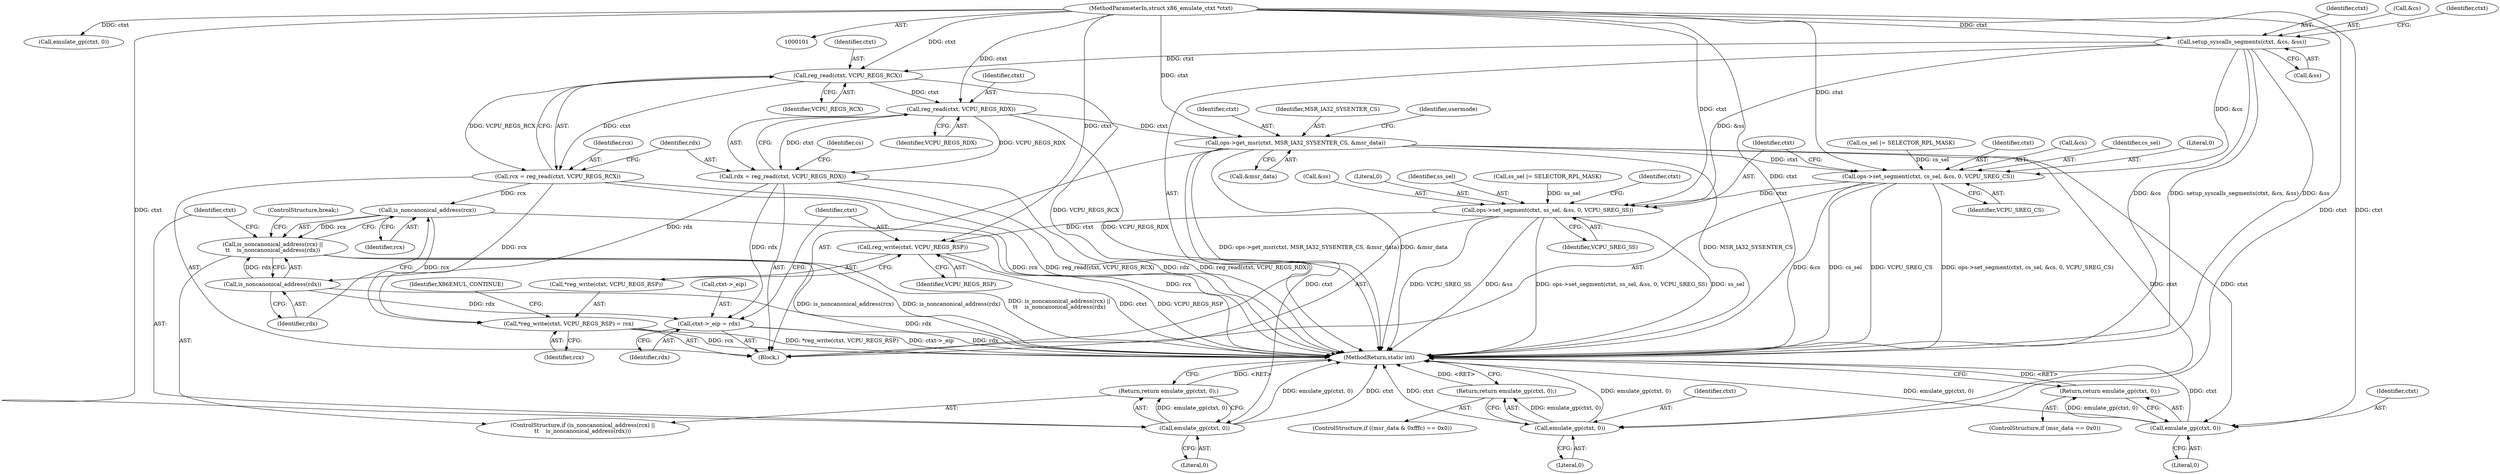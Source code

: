 digraph "0_linux_234f3ce485d54017f15cf5e0699cff4100121601_6@API" {
"1000163" [label="(Call,reg_read(ctxt, VCPU_REGS_RCX))"];
"1000140" [label="(Call,setup_syscalls_segments(ctxt, &cs, &ss))"];
"1000102" [label="(MethodParameterIn,struct x86_emulate_ctxt *ctxt)"];
"1000161" [label="(Call,rcx = reg_read(ctxt, VCPU_REGS_RCX))"];
"1000248" [label="(Call,is_noncanonical_address(rcx))"];
"1000247" [label="(Call,is_noncanonical_address(rcx) ||\n\t\t    is_noncanonical_address(rdx))"];
"1000282" [label="(Call,*reg_write(ctxt, VCPU_REGS_RSP) = rcx)"];
"1000168" [label="(Call,reg_read(ctxt, VCPU_REGS_RDX))"];
"1000166" [label="(Call,rdx = reg_read(ctxt, VCPU_REGS_RDX))"];
"1000250" [label="(Call,is_noncanonical_address(rdx))"];
"1000277" [label="(Call,ctxt->_eip = rdx)"];
"1000181" [label="(Call,ops->get_msr(ctxt, MSR_IA32_SYSENTER_CS, &msr_data))"];
"1000204" [label="(Call,emulate_gp(ctxt, 0))"];
"1000203" [label="(Return,return emulate_gp(ctxt, 0);)"];
"1000228" [label="(Call,emulate_gp(ctxt, 0))"];
"1000227" [label="(Return,return emulate_gp(ctxt, 0);)"];
"1000253" [label="(Call,emulate_gp(ctxt, 0))"];
"1000252" [label="(Return,return emulate_gp(ctxt, 0);)"];
"1000263" [label="(Call,ops->set_segment(ctxt, cs_sel, &cs, 0, VCPU_SREG_CS))"];
"1000270" [label="(Call,ops->set_segment(ctxt, ss_sel, &ss, 0, VCPU_SREG_SS))"];
"1000284" [label="(Call,reg_write(ctxt, VCPU_REGS_RSP))"];
"1000285" [label="(Identifier,ctxt)"];
"1000278" [label="(Call,ctxt->_eip)"];
"1000182" [label="(Identifier,ctxt)"];
"1000166" [label="(Call,rdx = reg_read(ctxt, VCPU_REGS_RDX))"];
"1000197" [label="(ControlStructure,if ((msr_data & 0xfffc) == 0x0))"];
"1000279" [label="(Identifier,ctxt)"];
"1000250" [label="(Call,is_noncanonical_address(rdx))"];
"1000287" [label="(Identifier,rcx)"];
"1000247" [label="(Call,is_noncanonical_address(rcx) ||\n\t\t    is_noncanonical_address(rdx))"];
"1000246" [label="(ControlStructure,if (is_noncanonical_address(rcx) ||\n\t\t    is_noncanonical_address(rdx)))"];
"1000281" [label="(Identifier,rdx)"];
"1000257" [label="(Call,cs_sel |= SELECTOR_RPL_MASK)"];
"1000273" [label="(Call,&ss)"];
"1000137" [label="(Call,emulate_gp(ctxt, 0))"];
"1000256" [label="(ControlStructure,break;)"];
"1000270" [label="(Call,ops->set_segment(ctxt, ss_sel, &ss, 0, VCPU_SREG_SS))"];
"1000167" [label="(Identifier,rdx)"];
"1000223" [label="(ControlStructure,if (msr_data == 0x0))"];
"1000249" [label="(Identifier,rcx)"];
"1000252" [label="(Return,return emulate_gp(ctxt, 0);)"];
"1000284" [label="(Call,reg_write(ctxt, VCPU_REGS_RSP))"];
"1000206" [label="(Literal,0)"];
"1000205" [label="(Identifier,ctxt)"];
"1000248" [label="(Call,is_noncanonical_address(rcx))"];
"1000141" [label="(Identifier,ctxt)"];
"1000204" [label="(Call,emulate_gp(ctxt, 0))"];
"1000140" [label="(Call,setup_syscalls_segments(ctxt, &cs, &ss))"];
"1000277" [label="(Call,ctxt->_eip = rdx)"];
"1000165" [label="(Identifier,VCPU_REGS_RCX)"];
"1000286" [label="(Identifier,VCPU_REGS_RSP)"];
"1000251" [label="(Identifier,rdx)"];
"1000184" [label="(Call,&msr_data)"];
"1000161" [label="(Call,rcx = reg_read(ctxt, VCPU_REGS_RCX))"];
"1000142" [label="(Call,&cs)"];
"1000164" [label="(Identifier,ctxt)"];
"1000290" [label="(MethodReturn,static int)"];
"1000271" [label="(Identifier,ctxt)"];
"1000169" [label="(Identifier,ctxt)"];
"1000289" [label="(Identifier,X86EMUL_CONTINUE)"];
"1000203" [label="(Return,return emulate_gp(ctxt, 0);)"];
"1000264" [label="(Identifier,ctxt)"];
"1000230" [label="(Literal,0)"];
"1000183" [label="(Identifier,MSR_IA32_SYSENTER_CS)"];
"1000229" [label="(Identifier,ctxt)"];
"1000266" [label="(Call,&cs)"];
"1000187" [label="(Identifier,usermode)"];
"1000162" [label="(Identifier,rcx)"];
"1000265" [label="(Identifier,cs_sel)"];
"1000168" [label="(Call,reg_read(ctxt, VCPU_REGS_RDX))"];
"1000103" [label="(Block,)"];
"1000255" [label="(Literal,0)"];
"1000163" [label="(Call,reg_read(ctxt, VCPU_REGS_RCX))"];
"1000102" [label="(MethodParameterIn,struct x86_emulate_ctxt *ctxt)"];
"1000228" [label="(Call,emulate_gp(ctxt, 0))"];
"1000282" [label="(Call,*reg_write(ctxt, VCPU_REGS_RSP) = rcx)"];
"1000275" [label="(Literal,0)"];
"1000269" [label="(Identifier,VCPU_SREG_CS)"];
"1000253" [label="(Call,emulate_gp(ctxt, 0))"];
"1000272" [label="(Identifier,ss_sel)"];
"1000268" [label="(Literal,0)"];
"1000263" [label="(Call,ops->set_segment(ctxt, cs_sel, &cs, 0, VCPU_SREG_CS))"];
"1000283" [label="(Call,*reg_write(ctxt, VCPU_REGS_RSP))"];
"1000170" [label="(Identifier,VCPU_REGS_RDX)"];
"1000260" [label="(Call,ss_sel |= SELECTOR_RPL_MASK)"];
"1000276" [label="(Identifier,VCPU_SREG_SS)"];
"1000173" [label="(Identifier,cs)"];
"1000150" [label="(Identifier,ctxt)"];
"1000181" [label="(Call,ops->get_msr(ctxt, MSR_IA32_SYSENTER_CS, &msr_data))"];
"1000227" [label="(Return,return emulate_gp(ctxt, 0);)"];
"1000144" [label="(Call,&ss)"];
"1000254" [label="(Identifier,ctxt)"];
"1000163" -> "1000161"  [label="AST: "];
"1000163" -> "1000165"  [label="CFG: "];
"1000164" -> "1000163"  [label="AST: "];
"1000165" -> "1000163"  [label="AST: "];
"1000161" -> "1000163"  [label="CFG: "];
"1000163" -> "1000290"  [label="DDG: VCPU_REGS_RCX"];
"1000163" -> "1000161"  [label="DDG: ctxt"];
"1000163" -> "1000161"  [label="DDG: VCPU_REGS_RCX"];
"1000140" -> "1000163"  [label="DDG: ctxt"];
"1000102" -> "1000163"  [label="DDG: ctxt"];
"1000163" -> "1000168"  [label="DDG: ctxt"];
"1000140" -> "1000103"  [label="AST: "];
"1000140" -> "1000144"  [label="CFG: "];
"1000141" -> "1000140"  [label="AST: "];
"1000142" -> "1000140"  [label="AST: "];
"1000144" -> "1000140"  [label="AST: "];
"1000150" -> "1000140"  [label="CFG: "];
"1000140" -> "1000290"  [label="DDG: &cs"];
"1000140" -> "1000290"  [label="DDG: setup_syscalls_segments(ctxt, &cs, &ss)"];
"1000140" -> "1000290"  [label="DDG: &ss"];
"1000102" -> "1000140"  [label="DDG: ctxt"];
"1000140" -> "1000263"  [label="DDG: &cs"];
"1000140" -> "1000270"  [label="DDG: &ss"];
"1000102" -> "1000101"  [label="AST: "];
"1000102" -> "1000290"  [label="DDG: ctxt"];
"1000102" -> "1000137"  [label="DDG: ctxt"];
"1000102" -> "1000168"  [label="DDG: ctxt"];
"1000102" -> "1000181"  [label="DDG: ctxt"];
"1000102" -> "1000204"  [label="DDG: ctxt"];
"1000102" -> "1000228"  [label="DDG: ctxt"];
"1000102" -> "1000253"  [label="DDG: ctxt"];
"1000102" -> "1000263"  [label="DDG: ctxt"];
"1000102" -> "1000270"  [label="DDG: ctxt"];
"1000102" -> "1000284"  [label="DDG: ctxt"];
"1000161" -> "1000103"  [label="AST: "];
"1000162" -> "1000161"  [label="AST: "];
"1000167" -> "1000161"  [label="CFG: "];
"1000161" -> "1000290"  [label="DDG: reg_read(ctxt, VCPU_REGS_RCX)"];
"1000161" -> "1000290"  [label="DDG: rcx"];
"1000161" -> "1000248"  [label="DDG: rcx"];
"1000161" -> "1000282"  [label="DDG: rcx"];
"1000248" -> "1000247"  [label="AST: "];
"1000248" -> "1000249"  [label="CFG: "];
"1000249" -> "1000248"  [label="AST: "];
"1000251" -> "1000248"  [label="CFG: "];
"1000247" -> "1000248"  [label="CFG: "];
"1000248" -> "1000290"  [label="DDG: rcx"];
"1000248" -> "1000247"  [label="DDG: rcx"];
"1000248" -> "1000282"  [label="DDG: rcx"];
"1000247" -> "1000246"  [label="AST: "];
"1000247" -> "1000250"  [label="CFG: "];
"1000250" -> "1000247"  [label="AST: "];
"1000254" -> "1000247"  [label="CFG: "];
"1000256" -> "1000247"  [label="CFG: "];
"1000247" -> "1000290"  [label="DDG: is_noncanonical_address(rcx)"];
"1000247" -> "1000290"  [label="DDG: is_noncanonical_address(rdx)"];
"1000247" -> "1000290"  [label="DDG: is_noncanonical_address(rcx) ||\n\t\t    is_noncanonical_address(rdx)"];
"1000250" -> "1000247"  [label="DDG: rdx"];
"1000282" -> "1000103"  [label="AST: "];
"1000282" -> "1000287"  [label="CFG: "];
"1000283" -> "1000282"  [label="AST: "];
"1000287" -> "1000282"  [label="AST: "];
"1000289" -> "1000282"  [label="CFG: "];
"1000282" -> "1000290"  [label="DDG: rcx"];
"1000282" -> "1000290"  [label="DDG: *reg_write(ctxt, VCPU_REGS_RSP)"];
"1000168" -> "1000166"  [label="AST: "];
"1000168" -> "1000170"  [label="CFG: "];
"1000169" -> "1000168"  [label="AST: "];
"1000170" -> "1000168"  [label="AST: "];
"1000166" -> "1000168"  [label="CFG: "];
"1000168" -> "1000290"  [label="DDG: VCPU_REGS_RDX"];
"1000168" -> "1000166"  [label="DDG: ctxt"];
"1000168" -> "1000166"  [label="DDG: VCPU_REGS_RDX"];
"1000168" -> "1000181"  [label="DDG: ctxt"];
"1000166" -> "1000103"  [label="AST: "];
"1000167" -> "1000166"  [label="AST: "];
"1000173" -> "1000166"  [label="CFG: "];
"1000166" -> "1000290"  [label="DDG: reg_read(ctxt, VCPU_REGS_RDX)"];
"1000166" -> "1000290"  [label="DDG: rdx"];
"1000166" -> "1000250"  [label="DDG: rdx"];
"1000166" -> "1000277"  [label="DDG: rdx"];
"1000250" -> "1000251"  [label="CFG: "];
"1000251" -> "1000250"  [label="AST: "];
"1000250" -> "1000290"  [label="DDG: rdx"];
"1000250" -> "1000277"  [label="DDG: rdx"];
"1000277" -> "1000103"  [label="AST: "];
"1000277" -> "1000281"  [label="CFG: "];
"1000278" -> "1000277"  [label="AST: "];
"1000281" -> "1000277"  [label="AST: "];
"1000285" -> "1000277"  [label="CFG: "];
"1000277" -> "1000290"  [label="DDG: ctxt->_eip"];
"1000277" -> "1000290"  [label="DDG: rdx"];
"1000181" -> "1000103"  [label="AST: "];
"1000181" -> "1000184"  [label="CFG: "];
"1000182" -> "1000181"  [label="AST: "];
"1000183" -> "1000181"  [label="AST: "];
"1000184" -> "1000181"  [label="AST: "];
"1000187" -> "1000181"  [label="CFG: "];
"1000181" -> "1000290"  [label="DDG: ops->get_msr(ctxt, MSR_IA32_SYSENTER_CS, &msr_data)"];
"1000181" -> "1000290"  [label="DDG: &msr_data"];
"1000181" -> "1000290"  [label="DDG: MSR_IA32_SYSENTER_CS"];
"1000181" -> "1000204"  [label="DDG: ctxt"];
"1000181" -> "1000228"  [label="DDG: ctxt"];
"1000181" -> "1000253"  [label="DDG: ctxt"];
"1000181" -> "1000263"  [label="DDG: ctxt"];
"1000204" -> "1000203"  [label="AST: "];
"1000204" -> "1000206"  [label="CFG: "];
"1000205" -> "1000204"  [label="AST: "];
"1000206" -> "1000204"  [label="AST: "];
"1000203" -> "1000204"  [label="CFG: "];
"1000204" -> "1000290"  [label="DDG: ctxt"];
"1000204" -> "1000290"  [label="DDG: emulate_gp(ctxt, 0)"];
"1000204" -> "1000203"  [label="DDG: emulate_gp(ctxt, 0)"];
"1000203" -> "1000197"  [label="AST: "];
"1000290" -> "1000203"  [label="CFG: "];
"1000203" -> "1000290"  [label="DDG: <RET>"];
"1000228" -> "1000227"  [label="AST: "];
"1000228" -> "1000230"  [label="CFG: "];
"1000229" -> "1000228"  [label="AST: "];
"1000230" -> "1000228"  [label="AST: "];
"1000227" -> "1000228"  [label="CFG: "];
"1000228" -> "1000290"  [label="DDG: emulate_gp(ctxt, 0)"];
"1000228" -> "1000290"  [label="DDG: ctxt"];
"1000228" -> "1000227"  [label="DDG: emulate_gp(ctxt, 0)"];
"1000227" -> "1000223"  [label="AST: "];
"1000290" -> "1000227"  [label="CFG: "];
"1000227" -> "1000290"  [label="DDG: <RET>"];
"1000253" -> "1000252"  [label="AST: "];
"1000253" -> "1000255"  [label="CFG: "];
"1000254" -> "1000253"  [label="AST: "];
"1000255" -> "1000253"  [label="AST: "];
"1000252" -> "1000253"  [label="CFG: "];
"1000253" -> "1000290"  [label="DDG: emulate_gp(ctxt, 0)"];
"1000253" -> "1000290"  [label="DDG: ctxt"];
"1000253" -> "1000252"  [label="DDG: emulate_gp(ctxt, 0)"];
"1000252" -> "1000246"  [label="AST: "];
"1000290" -> "1000252"  [label="CFG: "];
"1000252" -> "1000290"  [label="DDG: <RET>"];
"1000263" -> "1000103"  [label="AST: "];
"1000263" -> "1000269"  [label="CFG: "];
"1000264" -> "1000263"  [label="AST: "];
"1000265" -> "1000263"  [label="AST: "];
"1000266" -> "1000263"  [label="AST: "];
"1000268" -> "1000263"  [label="AST: "];
"1000269" -> "1000263"  [label="AST: "];
"1000271" -> "1000263"  [label="CFG: "];
"1000263" -> "1000290"  [label="DDG: cs_sel"];
"1000263" -> "1000290"  [label="DDG: VCPU_SREG_CS"];
"1000263" -> "1000290"  [label="DDG: ops->set_segment(ctxt, cs_sel, &cs, 0, VCPU_SREG_CS)"];
"1000263" -> "1000290"  [label="DDG: &cs"];
"1000257" -> "1000263"  [label="DDG: cs_sel"];
"1000263" -> "1000270"  [label="DDG: ctxt"];
"1000270" -> "1000103"  [label="AST: "];
"1000270" -> "1000276"  [label="CFG: "];
"1000271" -> "1000270"  [label="AST: "];
"1000272" -> "1000270"  [label="AST: "];
"1000273" -> "1000270"  [label="AST: "];
"1000275" -> "1000270"  [label="AST: "];
"1000276" -> "1000270"  [label="AST: "];
"1000279" -> "1000270"  [label="CFG: "];
"1000270" -> "1000290"  [label="DDG: VCPU_SREG_SS"];
"1000270" -> "1000290"  [label="DDG: &ss"];
"1000270" -> "1000290"  [label="DDG: ops->set_segment(ctxt, ss_sel, &ss, 0, VCPU_SREG_SS)"];
"1000270" -> "1000290"  [label="DDG: ss_sel"];
"1000260" -> "1000270"  [label="DDG: ss_sel"];
"1000270" -> "1000284"  [label="DDG: ctxt"];
"1000284" -> "1000283"  [label="AST: "];
"1000284" -> "1000286"  [label="CFG: "];
"1000285" -> "1000284"  [label="AST: "];
"1000286" -> "1000284"  [label="AST: "];
"1000283" -> "1000284"  [label="CFG: "];
"1000284" -> "1000290"  [label="DDG: VCPU_REGS_RSP"];
"1000284" -> "1000290"  [label="DDG: ctxt"];
}
